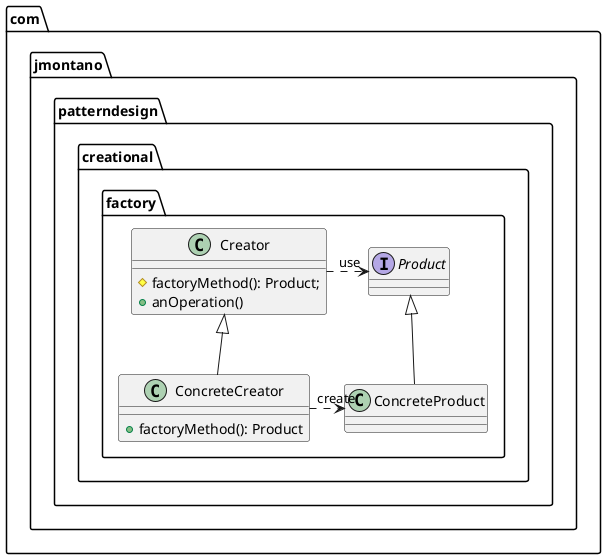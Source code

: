 @startuml

namespace com.jmontano.patterndesign.creational.factory{
  interface Product{
  }
  class ConcreteProduct{
  }
  class Creator{
  #factoryMethod(): Product;
  + anOperation()
  }
  class ConcreteCreator{
  + factoryMethod(): Product
  }
  ConcreteProduct -up-|> Product
  ConcreteCreator -up-|> Creator

  Creator .Right.> "use" Product
  ConcreteCreator .Right.> "create" ConcreteProduct
}
@enduml